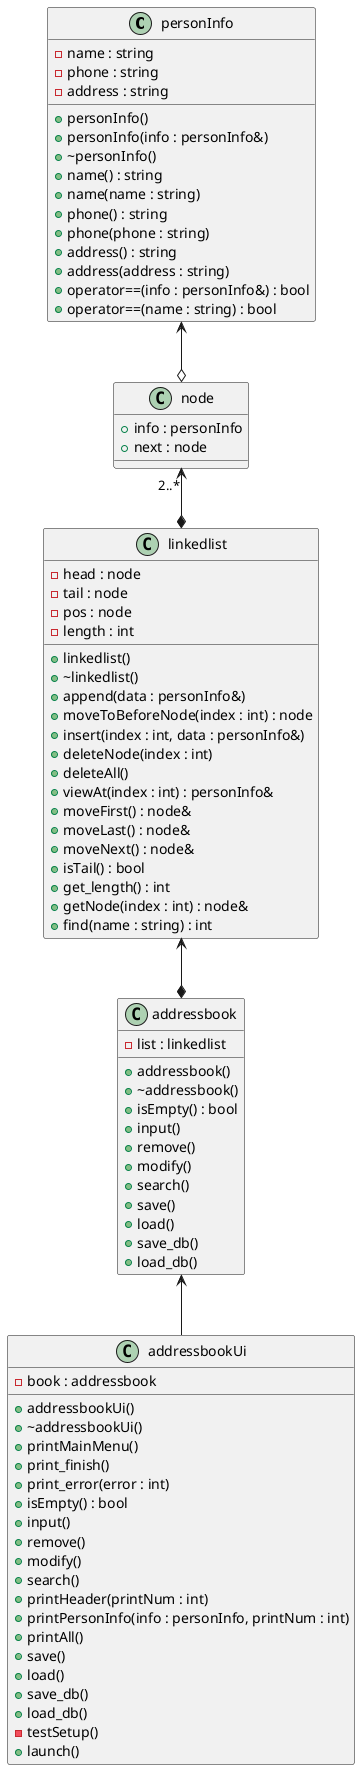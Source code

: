 @startuml

class personInfo {
- name : string
- phone : string
- address : string
+ personInfo()
+ personInfo(info : personInfo&)
+ ~personInfo()
+ name() : string
+ name(name : string)
+ phone() : string
+ phone(phone : string)
+ address() : string
+ address(address : string)
+ operator==(info : personInfo&) : bool
+ operator==(name : string) : bool
}

class node {
+ info : personInfo
+ next : node
}

class linkedlist {
- head : node
- tail : node
- pos : node
- length : int
+ linkedlist()
+ ~linkedlist()
+ append(data : personInfo&)
+ moveToBeforeNode(index : int) : node
+ insert(index : int, data : personInfo&)
+ deleteNode(index : int)
+ deleteAll()
+ viewAt(index : int) : personInfo&
+ moveFirst() : node&
+ moveLast() : node&
+ moveNext() : node&
+ isTail() : bool
+ get_length() : int
+ getNode(index : int) : node&
+ find(name : string) : int
}

class addressbook {
- list : linkedlist
+ addressbook()
+ ~addressbook()
+ isEmpty() : bool
+ input()
+ remove()
+ modify()
+ search()
+ save()
+ load()
+ save_db()
+ load_db()
}

class addressbookUi {
- book : addressbook
+ addressbookUi()
+ ~addressbookUi()
+ printMainMenu()
+ print_finish()
+ print_error(error : int)
+ isEmpty() : bool
+ input()
+ remove()
+ modify()
+ search()
+ printHeader(printNum : int)
+ printPersonInfo(info : personInfo, printNum : int)
+ printAll()
+ save()
+ load()
+ save_db()
+ load_db()
- testSetup()
+ launch()
}

personInfo <--o node
node "2..*" <--* linkedlist
linkedlist <--* addressbook
addressbook <-- addressbookUi

@enduml
